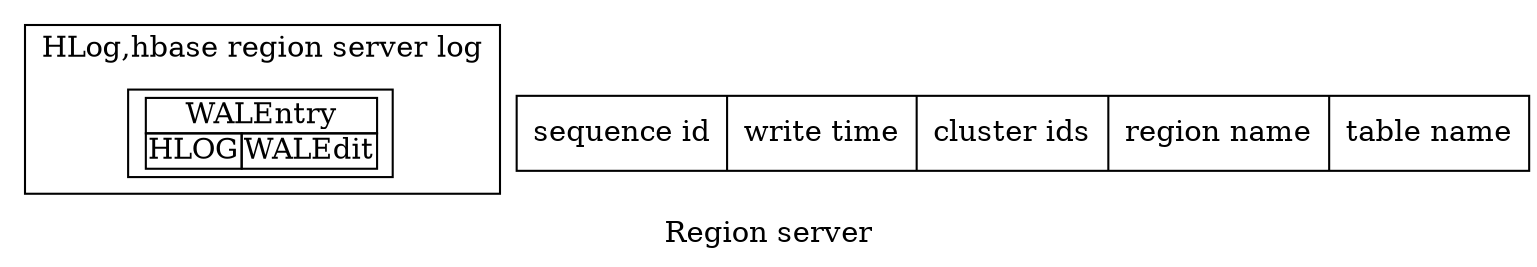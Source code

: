 digraph g {
    label = "Region server";
    shape="Mrecord";
    subgraph cluster_hlog{
        label = "HLog,hbase region server log";
        type = record;
        walentry [
        shape=box,
        label=<
            <table border="0" CELLBORDER="1" CELLSPACING="0" CELLPADDING="0"><tr><td colspan="2">WALEntry</td></tr><tr><td>
HLOG
</td><td>WALEdit</td></tr></table>
        >];
    }

    hlog[ shape=record label="sequence id|write time|cluster ids|region name|table name";
]

}
